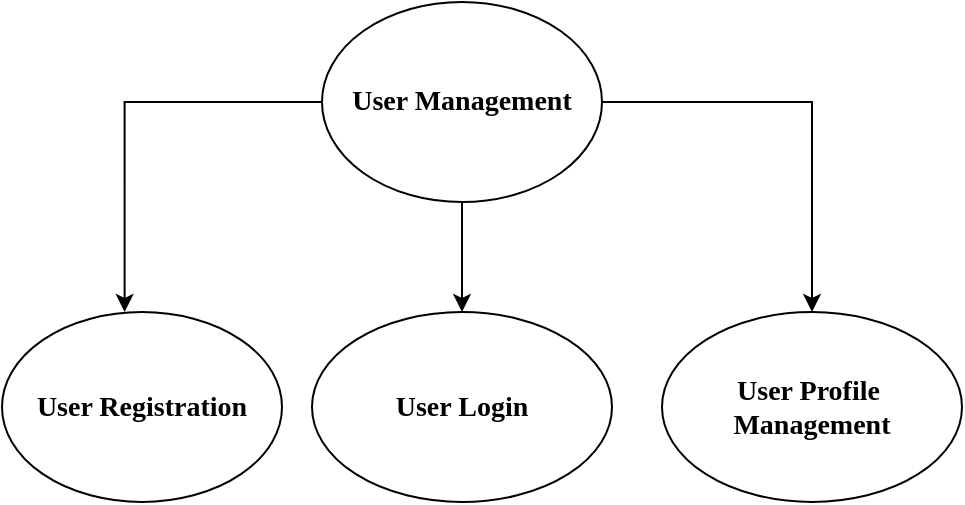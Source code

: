 <mxfile version="26.0.6">
  <diagram name="Page-1" id="oOnUDYet67SNyl4n0U7W">
    <mxGraphModel dx="1050" dy="562" grid="1" gridSize="10" guides="1" tooltips="1" connect="1" arrows="1" fold="1" page="1" pageScale="1" pageWidth="850" pageHeight="1100" math="0" shadow="0">
      <root>
        <mxCell id="0" />
        <mxCell id="1" parent="0" />
        <mxCell id="A64FUQjrGfB-0dtbxXoB-30" style="edgeStyle=orthogonalEdgeStyle;rounded=0;orthogonalLoop=1;jettySize=auto;html=1;entryX=0.5;entryY=0;entryDx=0;entryDy=0;" edge="1" parent="1" source="A64FUQjrGfB-0dtbxXoB-1" target="A64FUQjrGfB-0dtbxXoB-3">
          <mxGeometry relative="1" as="geometry" />
        </mxCell>
        <mxCell id="A64FUQjrGfB-0dtbxXoB-31" style="edgeStyle=orthogonalEdgeStyle;rounded=0;orthogonalLoop=1;jettySize=auto;html=1;exitX=0.5;exitY=1;exitDx=0;exitDy=0;entryX=0.5;entryY=0;entryDx=0;entryDy=0;" edge="1" parent="1" source="A64FUQjrGfB-0dtbxXoB-1" target="A64FUQjrGfB-0dtbxXoB-4">
          <mxGeometry relative="1" as="geometry" />
        </mxCell>
        <mxCell id="A64FUQjrGfB-0dtbxXoB-1" value="&lt;p&gt;&lt;b style=&quot;font-family: &amp;quot;Times New Roman&amp;quot;; font-size: 14px;&quot;&gt;User Management&lt;/b&gt;&lt;/p&gt;" style="ellipse;whiteSpace=wrap;html=1;" vertex="1" parent="1">
          <mxGeometry x="380" y="110" width="140" height="100" as="geometry" />
        </mxCell>
        <mxCell id="A64FUQjrGfB-0dtbxXoB-2" value="&lt;b style=&quot;font-family: &amp;quot;Times New Roman&amp;quot;; font-size: 14px;&quot;&gt;User Registration&lt;/b&gt;" style="ellipse;whiteSpace=wrap;html=1;" vertex="1" parent="1">
          <mxGeometry x="220" y="265" width="140" height="95" as="geometry" />
        </mxCell>
        <mxCell id="A64FUQjrGfB-0dtbxXoB-3" value="&lt;b style=&quot;font-family: &amp;quot;Times New Roman&amp;quot;; font-size: 14px;&quot;&gt;User Profile&amp;nbsp;&lt;/b&gt;&lt;div&gt;&lt;b style=&quot;font-family: &amp;quot;Times New Roman&amp;quot;; font-size: 14px;&quot;&gt;Management&lt;/b&gt;&lt;/div&gt;" style="ellipse;whiteSpace=wrap;html=1;" vertex="1" parent="1">
          <mxGeometry x="550" y="265" width="150" height="95" as="geometry" />
        </mxCell>
        <mxCell id="A64FUQjrGfB-0dtbxXoB-4" value="&lt;b style=&quot;font-family: &amp;quot;Times New Roman&amp;quot;; font-size: 14px;&quot;&gt;User Login&lt;/b&gt;" style="ellipse;whiteSpace=wrap;html=1;" vertex="1" parent="1">
          <mxGeometry x="375" y="265" width="150" height="95" as="geometry" />
        </mxCell>
        <mxCell id="A64FUQjrGfB-0dtbxXoB-28" style="edgeStyle=orthogonalEdgeStyle;rounded=0;orthogonalLoop=1;jettySize=auto;html=1;entryX=0.438;entryY=0;entryDx=0;entryDy=0;entryPerimeter=0;" edge="1" parent="1" source="A64FUQjrGfB-0dtbxXoB-1" target="A64FUQjrGfB-0dtbxXoB-2">
          <mxGeometry relative="1" as="geometry" />
        </mxCell>
      </root>
    </mxGraphModel>
  </diagram>
</mxfile>
